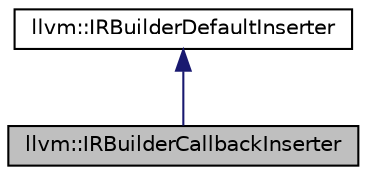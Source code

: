 digraph "llvm::IRBuilderCallbackInserter"
{
 // LATEX_PDF_SIZE
  bgcolor="transparent";
  edge [fontname="Helvetica",fontsize="10",labelfontname="Helvetica",labelfontsize="10"];
  node [fontname="Helvetica",fontsize="10",shape=record];
  Node1 [label="llvm::IRBuilderCallbackInserter",height=0.2,width=0.4,color="black", fillcolor="grey75", style="filled", fontcolor="black",tooltip="Provides an 'InsertHelper' that calls a user-provided callback after performing the default insertion..."];
  Node2 -> Node1 [dir="back",color="midnightblue",fontsize="10",style="solid",fontname="Helvetica"];
  Node2 [label="llvm::IRBuilderDefaultInserter",height=0.2,width=0.4,color="black",URL="$classllvm_1_1IRBuilderDefaultInserter.html",tooltip="This provides the default implementation of the IRBuilder 'InsertHelper' method that is called whenev..."];
}
